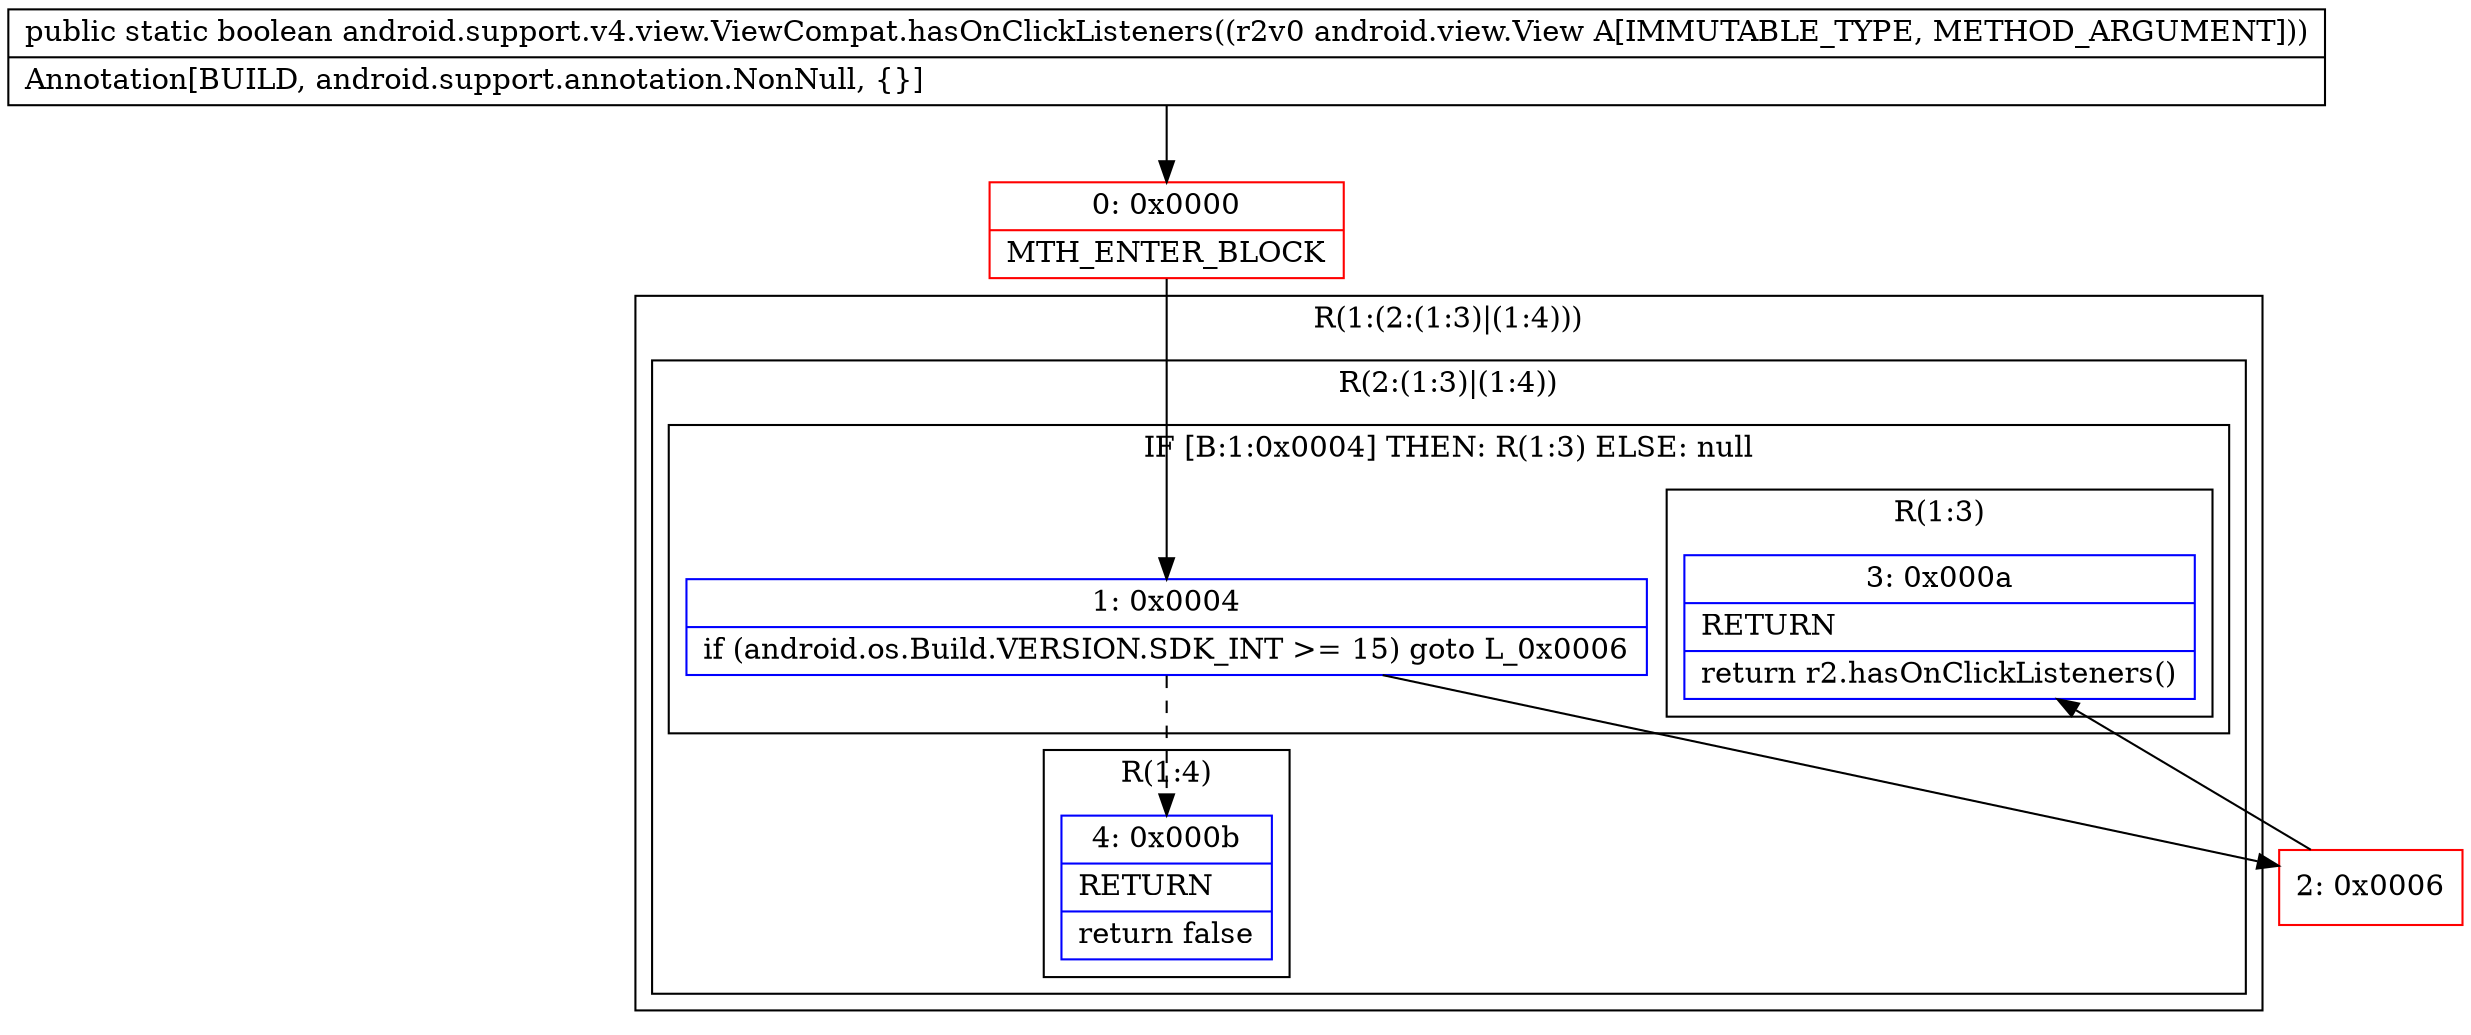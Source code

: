 digraph "CFG forandroid.support.v4.view.ViewCompat.hasOnClickListeners(Landroid\/view\/View;)Z" {
subgraph cluster_Region_1411033039 {
label = "R(1:(2:(1:3)|(1:4)))";
node [shape=record,color=blue];
subgraph cluster_Region_458857355 {
label = "R(2:(1:3)|(1:4))";
node [shape=record,color=blue];
subgraph cluster_IfRegion_632270138 {
label = "IF [B:1:0x0004] THEN: R(1:3) ELSE: null";
node [shape=record,color=blue];
Node_1 [shape=record,label="{1\:\ 0x0004|if (android.os.Build.VERSION.SDK_INT \>= 15) goto L_0x0006\l}"];
subgraph cluster_Region_1193065370 {
label = "R(1:3)";
node [shape=record,color=blue];
Node_3 [shape=record,label="{3\:\ 0x000a|RETURN\l|return r2.hasOnClickListeners()\l}"];
}
}
subgraph cluster_Region_1186551913 {
label = "R(1:4)";
node [shape=record,color=blue];
Node_4 [shape=record,label="{4\:\ 0x000b|RETURN\l|return false\l}"];
}
}
}
Node_0 [shape=record,color=red,label="{0\:\ 0x0000|MTH_ENTER_BLOCK\l}"];
Node_2 [shape=record,color=red,label="{2\:\ 0x0006}"];
MethodNode[shape=record,label="{public static boolean android.support.v4.view.ViewCompat.hasOnClickListeners((r2v0 android.view.View A[IMMUTABLE_TYPE, METHOD_ARGUMENT]))  | Annotation[BUILD, android.support.annotation.NonNull, \{\}]\l}"];
MethodNode -> Node_0;
Node_1 -> Node_2;
Node_1 -> Node_4[style=dashed];
Node_0 -> Node_1;
Node_2 -> Node_3;
}

